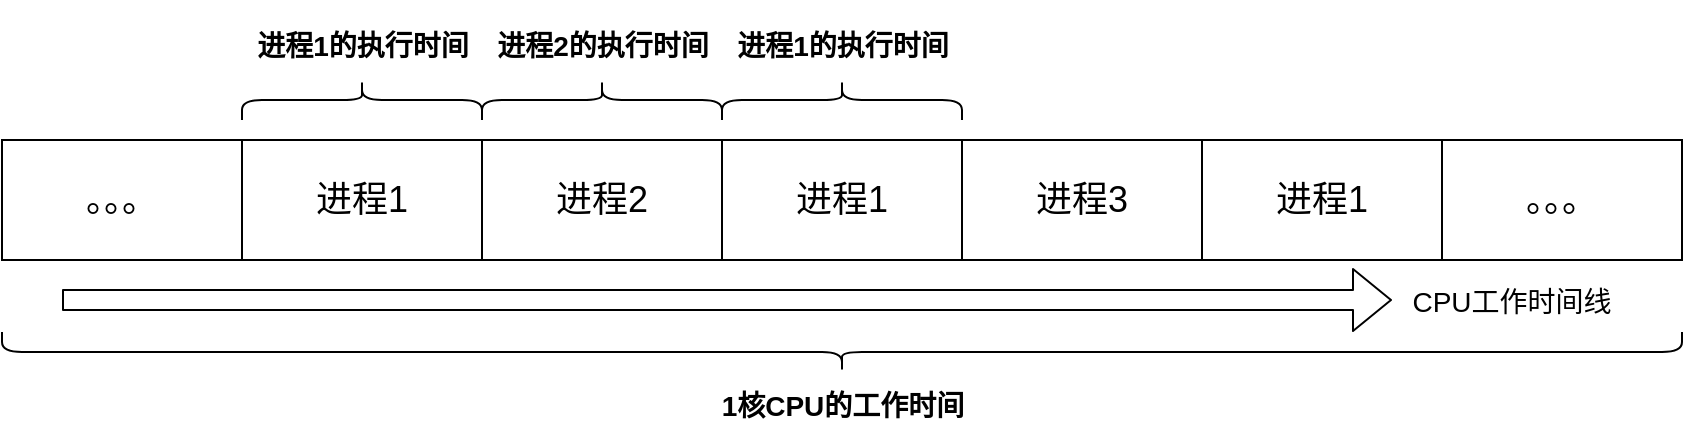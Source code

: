 <mxfile>
    <diagram id="7ciVY2CdKGjBiOBej_qb" name="第 1 页">
        <mxGraphModel dx="1805" dy="604" grid="1" gridSize="10" guides="1" tooltips="1" connect="1" arrows="1" fold="1" page="1" pageScale="1" pageWidth="827" pageHeight="1169" math="0" shadow="0">
            <root>
                <mxCell id="0"/>
                <mxCell id="1" parent="0"/>
                <mxCell id="2" value="&lt;font style=&quot;font-size: 18px;&quot;&gt;进程1&lt;/font&gt;" style="rounded=0;whiteSpace=wrap;html=1;" vertex="1" parent="1">
                    <mxGeometry x="100" y="210" width="120" height="60" as="geometry"/>
                </mxCell>
                <mxCell id="3" value="&lt;font style=&quot;font-size: 18px;&quot;&gt;进程2&lt;/font&gt;" style="rounded=0;whiteSpace=wrap;html=1;" vertex="1" parent="1">
                    <mxGeometry x="220" y="210" width="120" height="60" as="geometry"/>
                </mxCell>
                <mxCell id="4" value="&lt;font style=&quot;font-size: 18px;&quot;&gt;进程1&lt;/font&gt;" style="rounded=0;whiteSpace=wrap;html=1;" vertex="1" parent="1">
                    <mxGeometry x="340" y="210" width="120" height="60" as="geometry"/>
                </mxCell>
                <mxCell id="5" value="&lt;font style=&quot;font-size: 18px;&quot;&gt;进程3&lt;/font&gt;" style="rounded=0;whiteSpace=wrap;html=1;" vertex="1" parent="1">
                    <mxGeometry x="460" y="210" width="120" height="60" as="geometry"/>
                </mxCell>
                <mxCell id="6" value="&lt;font style=&quot;font-size: 18px;&quot;&gt;进程1&lt;/font&gt;" style="rounded=0;whiteSpace=wrap;html=1;" vertex="1" parent="1">
                    <mxGeometry x="580" y="210" width="120" height="60" as="geometry"/>
                </mxCell>
                <mxCell id="7" value="" style="shape=curlyBracket;whiteSpace=wrap;html=1;rounded=1;labelPosition=left;verticalLabelPosition=middle;align=right;verticalAlign=middle;fontSize=18;direction=south;" vertex="1" parent="1">
                    <mxGeometry x="100" y="180" width="120" height="20" as="geometry"/>
                </mxCell>
                <mxCell id="8" value="&lt;font style=&quot;font-size: 14px;&quot;&gt;进程1的执行时间&lt;/font&gt;" style="text;strokeColor=none;fillColor=none;html=1;fontSize=24;fontStyle=1;verticalAlign=middle;align=center;" vertex="1" parent="1">
                    <mxGeometry x="110" y="140" width="100" height="40" as="geometry"/>
                </mxCell>
                <mxCell id="9" value="" style="shape=curlyBracket;whiteSpace=wrap;html=1;rounded=1;labelPosition=left;verticalLabelPosition=middle;align=right;verticalAlign=middle;fontSize=14;direction=north;" vertex="1" parent="1">
                    <mxGeometry x="-20" y="306" width="840" height="20" as="geometry"/>
                </mxCell>
                <mxCell id="10" value="&lt;font style=&quot;font-size: 14px;&quot;&gt;1核CPU的工作时间&lt;/font&gt;" style="text;strokeColor=none;fillColor=none;html=1;fontSize=24;fontStyle=1;verticalAlign=middle;align=center;" vertex="1" parent="1">
                    <mxGeometry x="325" y="320" width="150" height="40" as="geometry"/>
                </mxCell>
                <mxCell id="11" value="" style="shape=curlyBracket;whiteSpace=wrap;html=1;rounded=1;labelPosition=left;verticalLabelPosition=middle;align=right;verticalAlign=middle;fontSize=18;direction=south;" vertex="1" parent="1">
                    <mxGeometry x="220" y="180" width="120" height="20" as="geometry"/>
                </mxCell>
                <mxCell id="12" value="&lt;font style=&quot;font-size: 14px;&quot;&gt;进程2的执行时间&lt;/font&gt;" style="text;strokeColor=none;fillColor=none;html=1;fontSize=24;fontStyle=1;verticalAlign=middle;align=center;" vertex="1" parent="1">
                    <mxGeometry x="230" y="140" width="100" height="40" as="geometry"/>
                </mxCell>
                <mxCell id="13" value="" style="shape=curlyBracket;whiteSpace=wrap;html=1;rounded=1;labelPosition=left;verticalLabelPosition=middle;align=right;verticalAlign=middle;fontSize=18;direction=south;" vertex="1" parent="1">
                    <mxGeometry x="340" y="180" width="120" height="20" as="geometry"/>
                </mxCell>
                <mxCell id="14" value="&lt;font style=&quot;font-size: 14px;&quot;&gt;进程1的执行时间&lt;/font&gt;" style="text;strokeColor=none;fillColor=none;html=1;fontSize=24;fontStyle=1;verticalAlign=middle;align=center;" vertex="1" parent="1">
                    <mxGeometry x="350" y="140" width="100" height="40" as="geometry"/>
                </mxCell>
                <mxCell id="15" value="&lt;font style=&quot;font-size: 18px;&quot;&gt;。。。&lt;/font&gt;" style="rounded=0;whiteSpace=wrap;html=1;" vertex="1" parent="1">
                    <mxGeometry x="-20" y="210" width="120" height="60" as="geometry"/>
                </mxCell>
                <mxCell id="16" value="&lt;font style=&quot;font-size: 18px;&quot;&gt;。。。&lt;/font&gt;" style="rounded=0;whiteSpace=wrap;html=1;" vertex="1" parent="1">
                    <mxGeometry x="700" y="210" width="120" height="60" as="geometry"/>
                </mxCell>
                <mxCell id="21" value="" style="shape=flexArrow;endArrow=classic;html=1;fontSize=14;" edge="1" parent="1">
                    <mxGeometry width="50" height="50" relative="1" as="geometry">
                        <mxPoint x="10" y="290" as="sourcePoint"/>
                        <mxPoint x="675" y="290" as="targetPoint"/>
                    </mxGeometry>
                </mxCell>
                <mxCell id="22" value="CPU工作时间线" style="text;html=1;strokeColor=none;fillColor=none;align=center;verticalAlign=middle;whiteSpace=wrap;rounded=0;fontSize=14;" vertex="1" parent="1">
                    <mxGeometry x="670" y="276" width="130" height="30" as="geometry"/>
                </mxCell>
            </root>
        </mxGraphModel>
    </diagram>
</mxfile>